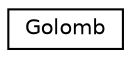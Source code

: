 digraph "Graphical Class Hierarchy"
{
  edge [fontname="Helvetica",fontsize="10",labelfontname="Helvetica",labelfontsize="10"];
  node [fontname="Helvetica",fontsize="10",shape=record];
  rankdir="LR";
  Node0 [label="Golomb",height=0.2,width=0.4,color="black", fillcolor="white", style="filled",URL="$classGolomb.html"];
}
